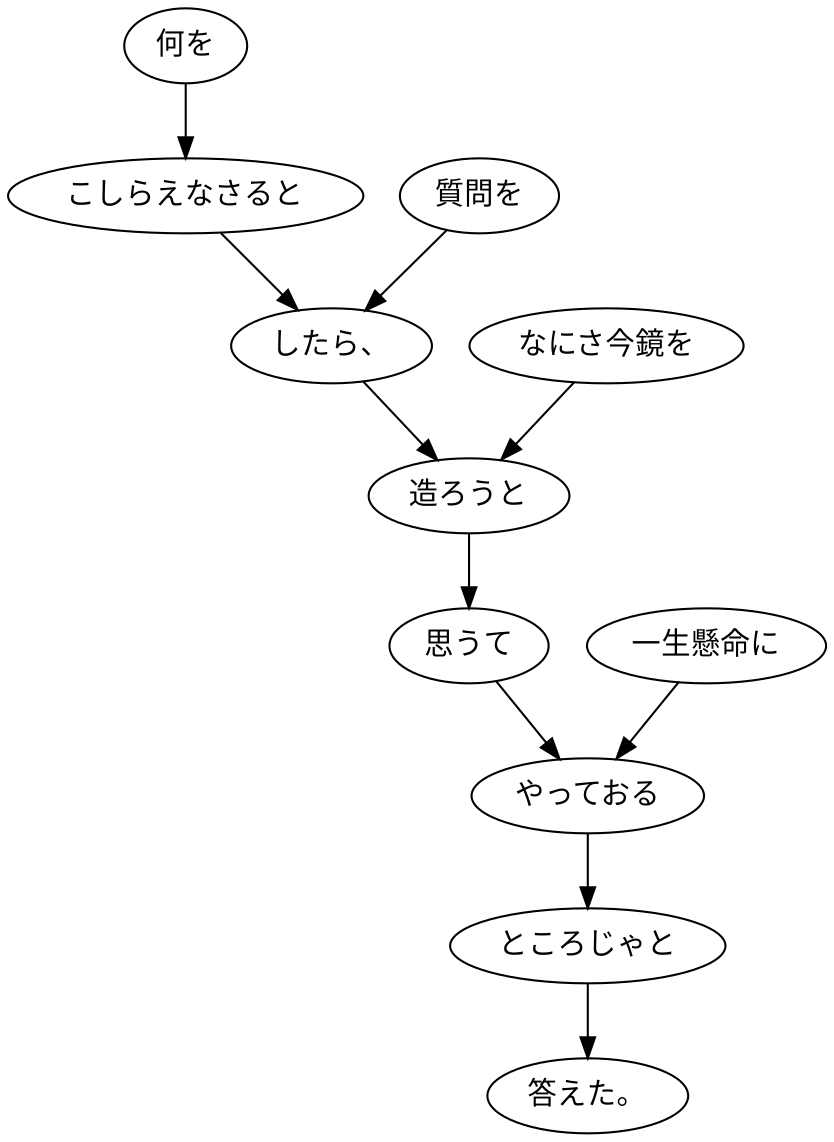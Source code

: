 digraph graph5648 {
	node0 [label="何を"];
	node1 [label="こしらえなさると"];
	node2 [label="質問を"];
	node3 [label="したら、"];
	node4 [label="なにさ今鏡を"];
	node5 [label="造ろうと"];
	node6 [label="思うて"];
	node7 [label="一生懸命に"];
	node8 [label="やっておる"];
	node9 [label="ところじゃと"];
	node10 [label="答えた。"];
	node0 -> node1;
	node1 -> node3;
	node2 -> node3;
	node3 -> node5;
	node4 -> node5;
	node5 -> node6;
	node6 -> node8;
	node7 -> node8;
	node8 -> node9;
	node9 -> node10;
}
